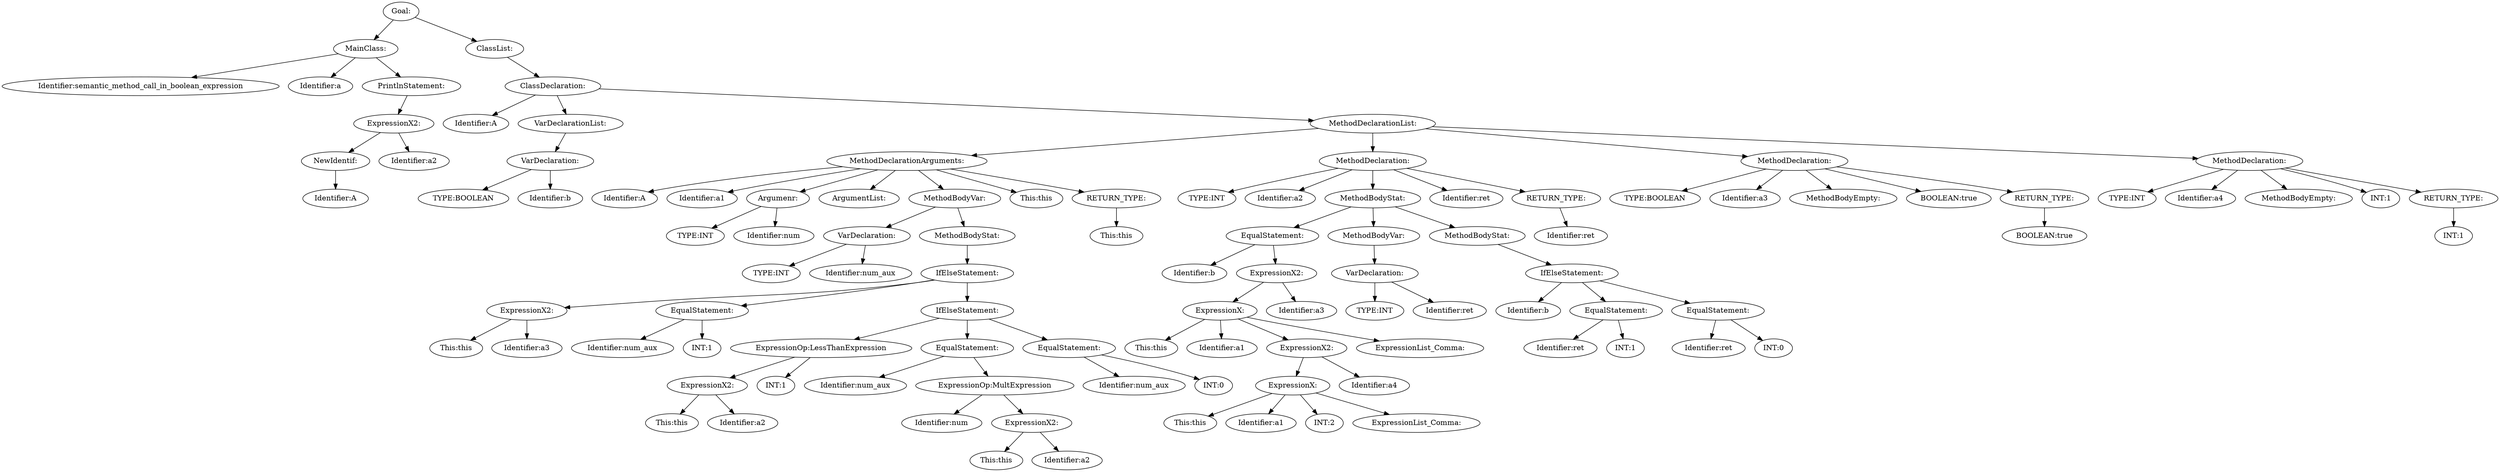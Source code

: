 digraph {
n0 [label="Goal:"];
n1 [label="MainClass:"];
n2 [label="Identifier:semantic_method_call_in_boolean_expression"];
n1 -> n2
n3 [label="Identifier:a"];
n1 -> n3
n4 [label="PrintlnStatement:"];
n5 [label="ExpressionX2:"];
n6 [label="NewIdentif:"];
n7 [label="Identifier:A"];
n6 -> n7
n5 -> n6
n8 [label="Identifier:a2"];
n5 -> n8
n4 -> n5
n1 -> n4
n0 -> n1
n9 [label="ClassList:"];
n10 [label="ClassDeclaration:"];
n11 [label="Identifier:A"];
n10 -> n11
n12 [label="VarDeclarationList:"];
n13 [label="VarDeclaration:"];
n14 [label="TYPE:BOOLEAN"];
n13 -> n14
n15 [label="Identifier:b"];
n13 -> n15
n12 -> n13
n10 -> n12
n16 [label="MethodDeclarationList:"];
n17 [label="MethodDeclarationArguments:"];
n18 [label="Identifier:A"];
n17 -> n18
n19 [label="Identifier:a1"];
n17 -> n19
n20 [label="Argumenr:"];
n21 [label="TYPE:INT"];
n20 -> n21
n22 [label="Identifier:num"];
n20 -> n22
n17 -> n20
n23 [label="ArgumentList:"];
n17 -> n23
n24 [label="MethodBodyVar:"];
n25 [label="VarDeclaration:"];
n26 [label="TYPE:INT"];
n25 -> n26
n27 [label="Identifier:num_aux"];
n25 -> n27
n24 -> n25
n28 [label="MethodBodyStat:"];
n29 [label="IfElseStatement:"];
n30 [label="ExpressionX2:"];
n31 [label="This:this"];
n30 -> n31
n32 [label="Identifier:a3"];
n30 -> n32
n29 -> n30
n33 [label="EqualStatement:"];
n34 [label="Identifier:num_aux"];
n33 -> n34
n35 [label="INT:1"];
n33 -> n35
n29 -> n33
n36 [label="IfElseStatement:"];
n37 [label="ExpressionOp:LessThanExpression"];
n38 [label="ExpressionX2:"];
n39 [label="This:this"];
n38 -> n39
n40 [label="Identifier:a2"];
n38 -> n40
n37 -> n38
n41 [label="INT:1"];
n37 -> n41
n36 -> n37
n42 [label="EqualStatement:"];
n43 [label="Identifier:num_aux"];
n42 -> n43
n44 [label="ExpressionOp:MultExpression"];
n45 [label="Identifier:num"];
n44 -> n45
n46 [label="ExpressionX2:"];
n47 [label="This:this"];
n46 -> n47
n48 [label="Identifier:a2"];
n46 -> n48
n44 -> n46
n42 -> n44
n36 -> n42
n49 [label="EqualStatement:"];
n50 [label="Identifier:num_aux"];
n49 -> n50
n51 [label="INT:0"];
n49 -> n51
n36 -> n49
n29 -> n36
n28 -> n29
n24 -> n28
n17 -> n24
n52 [label="This:this"];
n17 -> n52
n53 [label="RETURN_TYPE:"];
n54 [label="This:this"];
n53 -> n54
n17 -> n53
n16 -> n17
n55 [label="MethodDeclaration:"];
n56 [label="TYPE:INT"];
n55 -> n56
n57 [label="Identifier:a2"];
n55 -> n57
n58 [label="MethodBodyStat:"];
n59 [label="EqualStatement:"];
n60 [label="Identifier:b"];
n59 -> n60
n61 [label="ExpressionX2:"];
n62 [label="ExpressionX:"];
n63 [label="This:this"];
n62 -> n63
n64 [label="Identifier:a1"];
n62 -> n64
n65 [label="ExpressionX2:"];
n66 [label="ExpressionX:"];
n67 [label="This:this"];
n66 -> n67
n68 [label="Identifier:a1"];
n66 -> n68
n69 [label="INT:2"];
n66 -> n69
n70 [label="ExpressionList_Comma:"];
n66 -> n70
n65 -> n66
n71 [label="Identifier:a4"];
n65 -> n71
n62 -> n65
n72 [label="ExpressionList_Comma:"];
n62 -> n72
n61 -> n62
n73 [label="Identifier:a3"];
n61 -> n73
n59 -> n61
n58 -> n59
n74 [label="MethodBodyVar:"];
n75 [label="VarDeclaration:"];
n76 [label="TYPE:INT"];
n75 -> n76
n77 [label="Identifier:ret"];
n75 -> n77
n74 -> n75
n58 -> n74
n78 [label="MethodBodyStat:"];
n79 [label="IfElseStatement:"];
n80 [label="Identifier:b"];
n79 -> n80
n81 [label="EqualStatement:"];
n82 [label="Identifier:ret"];
n81 -> n82
n83 [label="INT:1"];
n81 -> n83
n79 -> n81
n84 [label="EqualStatement:"];
n85 [label="Identifier:ret"];
n84 -> n85
n86 [label="INT:0"];
n84 -> n86
n79 -> n84
n78 -> n79
n58 -> n78
n55 -> n58
n87 [label="Identifier:ret"];
n55 -> n87
n88 [label="RETURN_TYPE:"];
n89 [label="Identifier:ret"];
n88 -> n89
n55 -> n88
n16 -> n55
n90 [label="MethodDeclaration:"];
n91 [label="TYPE:BOOLEAN"];
n90 -> n91
n92 [label="Identifier:a3"];
n90 -> n92
n93 [label="MethodBodyEmpty:"];
n90 -> n93
n94 [label="BOOLEAN:true"];
n90 -> n94
n95 [label="RETURN_TYPE:"];
n96 [label="BOOLEAN:true"];
n95 -> n96
n90 -> n95
n16 -> n90
n97 [label="MethodDeclaration:"];
n98 [label="TYPE:INT"];
n97 -> n98
n99 [label="Identifier:a4"];
n97 -> n99
n100 [label="MethodBodyEmpty:"];
n97 -> n100
n101 [label="INT:1"];
n97 -> n101
n102 [label="RETURN_TYPE:"];
n103 [label="INT:1"];
n102 -> n103
n97 -> n102
n16 -> n97
n10 -> n16
n9 -> n10
n0 -> n9
}
